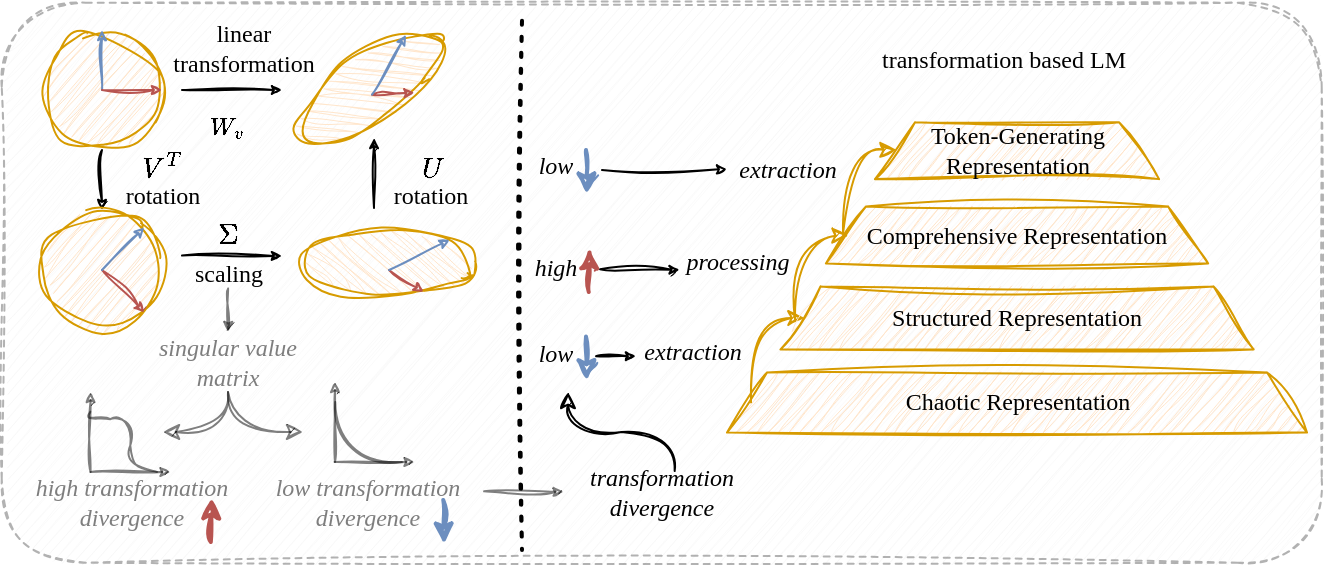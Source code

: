 <mxfile version="26.0.11">
  <diagram name="第 1 页" id="VQn5W2BCL7Dk8HYHTB_C">
    <mxGraphModel dx="989" dy="509" grid="1" gridSize="10" guides="1" tooltips="1" connect="1" arrows="1" fold="1" page="1" pageScale="1" pageWidth="827" pageHeight="1169" math="1" shadow="0">
      <root>
        <mxCell id="0" />
        <mxCell id="1" parent="0" />
        <mxCell id="EwavbAmppTAJQLpBQFOo-32" value="" style="rounded=1;whiteSpace=wrap;html=1;dashed=1;fillColor=#f5f5f5;fontColor=#333333;strokeColor=#666666;sketch=1;curveFitting=1;jiggle=2;textOpacity=50;opacity=50;" vertex="1" parent="1">
          <mxGeometry x="59.86" y="206.36" width="660" height="280" as="geometry" />
        </mxCell>
        <mxCell id="j3C7fKV0iampDi246UAi-41" style="rounded=0;orthogonalLoop=1;jettySize=auto;html=1;endSize=3;strokeColor=#000000;sketch=1;curveFitting=1;jiggle=2;" parent="1" edge="1">
          <mxGeometry relative="1" as="geometry">
            <mxPoint x="200" y="250" as="targetPoint" />
            <mxPoint x="150" y="250" as="sourcePoint" />
          </mxGeometry>
        </mxCell>
        <mxCell id="j3C7fKV0iampDi246UAi-43" style="rounded=0;orthogonalLoop=1;jettySize=auto;html=1;endSize=3;strokeColor=#000000;fontColor=#000000;sketch=1;curveFitting=1;jiggle=2;" parent="1" edge="1">
          <mxGeometry relative="1" as="geometry">
            <mxPoint x="110" y="280" as="sourcePoint" />
            <mxPoint x="110" y="310" as="targetPoint" />
          </mxGeometry>
        </mxCell>
        <mxCell id="j3C7fKV0iampDi246UAi-6" value="" style="ellipse;whiteSpace=wrap;html=1;aspect=fixed;fillColor=#ffe6cc;strokeColor=#d79b00;shadow=0;sketch=1;curveFitting=1;jiggle=2;" parent="1" vertex="1">
          <mxGeometry x="80" y="220" width="60" height="60" as="geometry" />
        </mxCell>
        <mxCell id="j3C7fKV0iampDi246UAi-12" value="" style="group;sketch=1;curveFitting=1;jiggle=2;" parent="1" vertex="1" connectable="0">
          <mxGeometry x="110" y="220" width="30" height="30" as="geometry" />
        </mxCell>
        <mxCell id="j3C7fKV0iampDi246UAi-10" value="" style="endArrow=classic;html=1;rounded=0;endSize=3;strokeColor=#6c8ebf;fillColor=#dae8fc;sketch=1;curveFitting=1;jiggle=2;" parent="j3C7fKV0iampDi246UAi-12" edge="1">
          <mxGeometry width="50" height="50" relative="1" as="geometry">
            <mxPoint y="30" as="sourcePoint" />
            <mxPoint as="targetPoint" />
          </mxGeometry>
        </mxCell>
        <mxCell id="j3C7fKV0iampDi246UAi-11" value="" style="endArrow=classic;html=1;rounded=1;startSize=6;endSize=3;strokeColor=#b85450;curved=0;fillColor=#f8cecc;sketch=1;curveFitting=1;jiggle=2;" parent="1" edge="1">
          <mxGeometry width="50" height="50" relative="1" as="geometry">
            <mxPoint x="110" y="250" as="sourcePoint" />
            <mxPoint x="140" y="250" as="targetPoint" />
          </mxGeometry>
        </mxCell>
        <mxCell id="j3C7fKV0iampDi246UAi-40" value="" style="group;fillColor=none;sketch=1;curveFitting=1;jiggle=2;" parent="1" vertex="1" connectable="0">
          <mxGeometry x="210.0" y="320" width="86.56" height="33.28" as="geometry" />
        </mxCell>
        <mxCell id="j3C7fKV0iampDi246UAi-7" value="" style="ellipse;whiteSpace=wrap;html=1;rotation=90;fillColor=#ffe6cc;strokeColor=#d79b00;sketch=1;curveFitting=1;jiggle=2;" parent="j3C7fKV0iampDi246UAi-40" vertex="1">
          <mxGeometry x="26.64" y="-26.64" width="33.28" height="86.56" as="geometry" />
        </mxCell>
        <mxCell id="j3C7fKV0iampDi246UAi-25" value="" style="endArrow=classic;html=1;rounded=0;startSize=6;endSize=3;strokeColor=#b85450;entryX=0.931;entryY=0.297;entryDx=0;entryDy=0;entryPerimeter=0;fillColor=#f8cecc;sketch=1;curveFitting=1;jiggle=2;" parent="j3C7fKV0iampDi246UAi-40" target="j3C7fKV0iampDi246UAi-7" edge="1">
          <mxGeometry width="50" height="50" relative="1" as="geometry">
            <mxPoint x="43.56" y="20" as="sourcePoint" />
            <mxPoint x="51.702" y="33.442" as="targetPoint" />
          </mxGeometry>
        </mxCell>
        <mxCell id="j3C7fKV0iampDi246UAi-26" value="" style="endArrow=classic;html=1;rounded=0;endSize=3;strokeColor=#6c8ebf;entryX=0;entryY=0;entryDx=0;entryDy=0;fillColor=#dae8fc;sketch=1;curveFitting=1;jiggle=2;" parent="j3C7fKV0iampDi246UAi-40" target="j3C7fKV0iampDi246UAi-7" edge="1">
          <mxGeometry width="50" height="50" relative="1" as="geometry">
            <mxPoint x="43.56" y="20" as="sourcePoint" />
            <mxPoint x="62.56" y="4" as="targetPoint" />
          </mxGeometry>
        </mxCell>
        <mxCell id="j3C7fKV0iampDi246UAi-42" value="$$W_v$$" style="text;html=1;align=center;verticalAlign=middle;whiteSpace=wrap;rounded=0;fontFamily=Comic Sans MS;" parent="1" vertex="1">
          <mxGeometry x="160" y="257.5" width="26" height="20" as="geometry" />
        </mxCell>
        <mxCell id="j3C7fKV0iampDi246UAi-44" value="$$V^T$$" style="text;html=1;align=center;verticalAlign=middle;whiteSpace=wrap;rounded=0;fontColor=#000000;sketch=1;curveFitting=1;jiggle=2;" parent="1" vertex="1">
          <mxGeometry x="125" y="278.73" width="30" height="20" as="geometry" />
        </mxCell>
        <mxCell id="j3C7fKV0iampDi246UAi-46" style="rounded=0;orthogonalLoop=1;jettySize=auto;html=1;strokeColor=#000000;endSize=3;fontColor=#000000;sketch=1;curveFitting=1;jiggle=2;" parent="1" edge="1">
          <mxGeometry relative="1" as="geometry">
            <mxPoint x="200" y="333" as="targetPoint" />
            <mxPoint x="150" y="332.75" as="sourcePoint" />
          </mxGeometry>
        </mxCell>
        <mxCell id="j3C7fKV0iampDi246UAi-47" value="$$\Sigma$$" style="text;html=1;align=center;verticalAlign=middle;whiteSpace=wrap;rounded=0;fontColor=#000000;sketch=1;curveFitting=1;jiggle=2;" parent="1" vertex="1">
          <mxGeometry x="160" y="312" width="26" height="20.75" as="geometry" />
        </mxCell>
        <mxCell id="j3C7fKV0iampDi246UAi-48" style="rounded=0;orthogonalLoop=1;jettySize=auto;html=1;endArrow=none;endFill=0;startArrow=classic;startFill=1;endSize=3;strokeColor=#000000;startSize=3;fontColor=#000000;sketch=1;curveFitting=1;jiggle=2;" parent="1" edge="1">
          <mxGeometry relative="1" as="geometry">
            <mxPoint x="246.04" y="274" as="sourcePoint" />
            <mxPoint x="246" y="309" as="targetPoint" />
          </mxGeometry>
        </mxCell>
        <mxCell id="j3C7fKV0iampDi246UAi-49" value="$$U$$" style="text;html=1;align=center;verticalAlign=middle;whiteSpace=wrap;rounded=0;fontColor=#000000;sketch=1;curveFitting=1;jiggle=2;" parent="1" vertex="1">
          <mxGeometry x="264.63" y="278.73" width="20" height="20" as="geometry" />
        </mxCell>
        <mxCell id="j3C7fKV0iampDi246UAi-50" value="" style="endArrow=none;dashed=1;html=1;dashPattern=1 3;strokeWidth=2;rounded=0;sketch=1;curveFitting=1;jiggle=2;" parent="1" edge="1">
          <mxGeometry width="50" height="50" relative="1" as="geometry">
            <mxPoint x="320" y="215.38" as="sourcePoint" />
            <mxPoint x="320" y="480" as="targetPoint" />
          </mxGeometry>
        </mxCell>
        <mxCell id="j3C7fKV0iampDi246UAi-36" value="" style="ellipse;whiteSpace=wrap;html=1;rotation=55;fillColor=#ffe6cc;strokeColor=#d79b00;shadow=0;sketch=1;curveFitting=1;jiggle=2;" parent="1" vertex="1">
          <mxGeometry x="227.0" y="206.36" width="33.28" height="86.56" as="geometry" />
        </mxCell>
        <mxCell id="j3C7fKV0iampDi246UAi-37" value="" style="endArrow=classic;html=1;rounded=0;startSize=6;endSize=3;strokeColor=#b85450;entryX=0.931;entryY=0.297;entryDx=0;entryDy=0;entryPerimeter=0;fillColor=#f8cecc;sketch=1;curveFitting=1;jiggle=2;" parent="1" target="j3C7fKV0iampDi246UAi-36" edge="1">
          <mxGeometry width="50" height="50" relative="1" as="geometry">
            <mxPoint x="245.0" y="252.36" as="sourcePoint" />
            <mxPoint x="260.0" y="259.36" as="targetPoint" />
          </mxGeometry>
        </mxCell>
        <mxCell id="j3C7fKV0iampDi246UAi-38" value="" style="endArrow=classic;html=1;rounded=0;endSize=3;strokeColor=#6c8ebf;entryX=0;entryY=0;entryDx=0;entryDy=0;fillColor=#dae8fc;sketch=1;curveFitting=1;jiggle=2;" parent="1" target="j3C7fKV0iampDi246UAi-36" edge="1">
          <mxGeometry width="50" height="50" relative="1" as="geometry">
            <mxPoint x="245.0" y="252.36" as="sourcePoint" />
            <mxPoint x="252.0" y="228.36" as="targetPoint" />
          </mxGeometry>
        </mxCell>
        <mxCell id="j3C7fKV0iampDi246UAi-30" value="" style="group;sketch=1;curveFitting=1;jiggle=2;" parent="1" vertex="1" connectable="0">
          <mxGeometry x="80" y="310" width="60" height="60" as="geometry" />
        </mxCell>
        <mxCell id="j3C7fKV0iampDi246UAi-16" value="" style="ellipse;whiteSpace=wrap;html=1;aspect=fixed;fillColor=#ffe6cc;strokeColor=#d79b00;sketch=1;curveFitting=1;jiggle=2;" parent="j3C7fKV0iampDi246UAi-30" vertex="1">
          <mxGeometry width="60" height="60" as="geometry" />
        </mxCell>
        <mxCell id="j3C7fKV0iampDi246UAi-19" value="" style="endArrow=classic;html=1;rounded=0;startSize=6;endSize=3;strokeColor=#b85450;entryX=1;entryY=1;entryDx=0;entryDy=0;fillColor=#f8cecc;sketch=1;curveFitting=1;jiggle=2;" parent="j3C7fKV0iampDi246UAi-30" target="j3C7fKV0iampDi246UAi-16" edge="1">
          <mxGeometry width="50" height="50" relative="1" as="geometry">
            <mxPoint x="30" y="30" as="sourcePoint" />
            <mxPoint x="52.5" y="67.5" as="targetPoint" />
          </mxGeometry>
        </mxCell>
        <mxCell id="j3C7fKV0iampDi246UAi-18" value="" style="endArrow=classic;html=1;rounded=0;endSize=3;strokeColor=#6c8ebf;entryX=1;entryY=0;entryDx=0;entryDy=0;fillColor=#dae8fc;sketch=1;curveFitting=1;jiggle=2;" parent="j3C7fKV0iampDi246UAi-30" target="j3C7fKV0iampDi246UAi-16" edge="1">
          <mxGeometry width="50" height="50" relative="1" as="geometry">
            <mxPoint x="30" y="30" as="sourcePoint" />
            <mxPoint x="22.5" y="15" as="targetPoint" />
          </mxGeometry>
        </mxCell>
        <mxCell id="EwavbAmppTAJQLpBQFOo-5" value="linear transformation" style="text;html=1;align=center;verticalAlign=middle;whiteSpace=wrap;rounded=0;fontFamily=Comic Sans MS;" vertex="1" parent="1">
          <mxGeometry x="136.09" y="214.36" width="89.91" height="30" as="geometry" />
        </mxCell>
        <mxCell id="EwavbAmppTAJQLpBQFOo-6" value="rotation" style="text;html=1;align=center;verticalAlign=middle;whiteSpace=wrap;rounded=0;fontFamily=Comic Sans MS;" vertex="1" parent="1">
          <mxGeometry x="113.59" y="296.17" width="52.82" height="13.83" as="geometry" />
        </mxCell>
        <mxCell id="EwavbAmppTAJQLpBQFOo-127" style="edgeStyle=orthogonalEdgeStyle;rounded=0;orthogonalLoop=1;jettySize=auto;html=1;entryX=0.5;entryY=0;entryDx=0;entryDy=0;startSize=3;endSize=3;sketch=1;curveFitting=1;jiggle=2;opacity=50;" edge="1" parent="1" source="EwavbAmppTAJQLpBQFOo-8" target="EwavbAmppTAJQLpBQFOo-42">
          <mxGeometry relative="1" as="geometry" />
        </mxCell>
        <mxCell id="EwavbAmppTAJQLpBQFOo-8" value="scaling" style="text;html=1;align=center;verticalAlign=middle;whiteSpace=wrap;rounded=0;fontFamily=Comic Sans MS;" vertex="1" parent="1">
          <mxGeometry x="151.55" y="335.28" width="42.91" height="14" as="geometry" />
        </mxCell>
        <mxCell id="EwavbAmppTAJQLpBQFOo-17" style="edgeStyle=orthogonalEdgeStyle;rounded=0;orthogonalLoop=1;jettySize=auto;html=1;entryX=0;entryY=0.5;entryDx=0;entryDy=0;exitX=0;exitY=0.5;exitDx=0;exitDy=0;curved=1;sketch=1;curveFitting=1;jiggle=2;fillColor=#ffe6cc;strokeColor=#d79b00;" edge="1" parent="1">
          <mxGeometry relative="1" as="geometry">
            <mxPoint x="434.51" y="406.28" as="sourcePoint" />
            <mxPoint x="461.23" y="364.005" as="targetPoint" />
            <Array as="points">
              <mxPoint x="434.5" y="363.83" />
            </Array>
          </mxGeometry>
        </mxCell>
        <mxCell id="EwavbAmppTAJQLpBQFOo-10" value="&lt;span style=&quot;font-family: &amp;quot;Comic Sans MS&amp;quot;;&quot;&gt;Chaotic Representation&lt;/span&gt;" style="shape=trapezoid;perimeter=trapezoidPerimeter;whiteSpace=wrap;html=1;fixedSize=1;fillColor=#ffe6cc;strokeColor=#d79b00;sketch=1;curveFitting=1;jiggle=2;" vertex="1" parent="1">
          <mxGeometry x="422.51" y="391.28" width="290" height="30" as="geometry" />
        </mxCell>
        <mxCell id="EwavbAmppTAJQLpBQFOo-11" value="&lt;span style=&quot;font-family: &amp;quot;Comic Sans MS&amp;quot;;&quot;&gt;Structured Representation&lt;/span&gt;" style="shape=trapezoid;perimeter=trapezoidPerimeter;whiteSpace=wrap;html=1;fixedSize=1;fillColor=#ffe6cc;strokeColor=#d79b00;sketch=1;curveFitting=1;jiggle=2;" vertex="1" parent="1">
          <mxGeometry x="449.23" y="348.28" width="236.57" height="31.45" as="geometry" />
        </mxCell>
        <mxCell id="EwavbAmppTAJQLpBQFOo-12" value="&lt;span style=&quot;font-family: &amp;quot;Comic Sans MS&amp;quot;;&quot;&gt;Comprehensive Representation&lt;/span&gt;" style="shape=trapezoid;perimeter=trapezoidPerimeter;whiteSpace=wrap;html=1;fixedSize=1;fillColor=#ffe6cc;strokeColor=#d79b00;sketch=1;curveFitting=1;jiggle=2;" vertex="1" parent="1">
          <mxGeometry x="471.97" y="308.28" width="191.1" height="28.45" as="geometry" />
        </mxCell>
        <mxCell id="EwavbAmppTAJQLpBQFOo-15" value="&lt;span style=&quot;font-family: &amp;quot;Comic Sans MS&amp;quot;;&quot;&gt;Token-Generating Representation&lt;/span&gt;" style="shape=trapezoid;perimeter=trapezoidPerimeter;whiteSpace=wrap;html=1;fixedSize=1;fillColor=#ffe6cc;strokeColor=#d79b00;sketch=1;curveFitting=1;jiggle=2;" vertex="1" parent="1">
          <mxGeometry x="496.5" y="266.11" width="142.04" height="28.45" as="geometry" />
        </mxCell>
        <mxCell id="EwavbAmppTAJQLpBQFOo-18" style="edgeStyle=orthogonalEdgeStyle;rounded=0;orthogonalLoop=1;jettySize=auto;html=1;entryX=0;entryY=0.5;entryDx=0;entryDy=0;exitX=0;exitY=0.5;exitDx=0;exitDy=0;curved=1;sketch=1;curveFitting=1;jiggle=2;fillColor=#ffe6cc;strokeColor=#d79b00;" edge="1" parent="1">
          <mxGeometry relative="1" as="geometry">
            <mxPoint x="456.51" y="365.1" as="sourcePoint" />
            <mxPoint x="483.23" y="322.825" as="targetPoint" />
            <Array as="points">
              <mxPoint x="456.5" y="322.65" />
            </Array>
          </mxGeometry>
        </mxCell>
        <mxCell id="EwavbAmppTAJQLpBQFOo-19" style="edgeStyle=orthogonalEdgeStyle;rounded=0;orthogonalLoop=1;jettySize=auto;html=1;entryX=0;entryY=0.5;entryDx=0;entryDy=0;curved=1;sketch=1;curveFitting=1;jiggle=2;fillColor=#ffe6cc;strokeColor=#d79b00;" edge="1" parent="1">
          <mxGeometry relative="1" as="geometry">
            <mxPoint x="480.5" y="321.83" as="sourcePoint" />
            <mxPoint x="507.23" y="279.875" as="targetPoint" />
            <Array as="points">
              <mxPoint x="480.5" y="279.7" />
            </Array>
          </mxGeometry>
        </mxCell>
        <mxCell id="EwavbAmppTAJQLpBQFOo-20" value="extraction" style="text;html=1;align=center;verticalAlign=middle;whiteSpace=wrap;rounded=0;fontStyle=2;fontFamily=Comic Sans MS;" vertex="1" parent="1">
          <mxGeometry x="377" y="371.28" width="57" height="20" as="geometry" />
        </mxCell>
        <mxCell id="EwavbAmppTAJQLpBQFOo-21" value="processing" style="text;html=1;align=center;verticalAlign=middle;whiteSpace=wrap;rounded=0;fontColor=#000000;fontStyle=2;fontFamily=Comic Sans MS;" vertex="1" parent="1">
          <mxGeometry x="396.33" y="328" width="64.17" height="16.33" as="geometry" />
        </mxCell>
        <mxCell id="EwavbAmppTAJQLpBQFOo-22" value="extraction" style="text;html=1;align=center;verticalAlign=middle;whiteSpace=wrap;rounded=0;fontStyle=2;fontFamily=Comic Sans MS;" vertex="1" parent="1">
          <mxGeometry x="420" y="279.83" width="66" height="20" as="geometry" />
        </mxCell>
        <mxCell id="EwavbAmppTAJQLpBQFOo-25" value="transformation divergence" style="text;html=1;align=center;verticalAlign=middle;whiteSpace=wrap;rounded=0;fontStyle=2;fontFamily=Comic Sans MS;" vertex="1" parent="1">
          <mxGeometry x="344.86" y="436" width="90" height="30" as="geometry" />
        </mxCell>
        <mxCell id="EwavbAmppTAJQLpBQFOo-27" value="high" style="text;html=1;align=center;verticalAlign=middle;whiteSpace=wrap;rounded=0;fontStyle=2;fontFamily=Comic Sans MS;" vertex="1" parent="1">
          <mxGeometry x="322.39" y="329.28" width="30" height="20" as="geometry" />
        </mxCell>
        <mxCell id="EwavbAmppTAJQLpBQFOo-35" value="rotation" style="text;html=1;align=center;verticalAlign=middle;whiteSpace=wrap;rounded=0;fontFamily=Comic Sans MS;" vertex="1" parent="1">
          <mxGeometry x="248.22" y="294.91" width="52.82" height="16.35" as="geometry" />
        </mxCell>
        <mxCell id="EwavbAmppTAJQLpBQFOo-37" style="rounded=0;orthogonalLoop=1;jettySize=auto;html=1;endSize=3;strokeColor=#000000;sketch=1;curveFitting=1;jiggle=2;" edge="1" parent="1">
          <mxGeometry relative="1" as="geometry">
            <mxPoint x="377" y="383.11" as="targetPoint" />
            <mxPoint x="357" y="383.11" as="sourcePoint" />
          </mxGeometry>
        </mxCell>
        <mxCell id="EwavbAmppTAJQLpBQFOo-38" style="rounded=0;orthogonalLoop=1;jettySize=auto;html=1;endSize=3;strokeColor=#000000;sketch=1;curveFitting=1;jiggle=2;entryX=0;entryY=0.75;entryDx=0;entryDy=0;" edge="1" parent="1">
          <mxGeometry relative="1" as="geometry">
            <mxPoint x="398.81" y="339.908" as="targetPoint" />
            <mxPoint x="359" y="339.66" as="sourcePoint" />
          </mxGeometry>
        </mxCell>
        <mxCell id="EwavbAmppTAJQLpBQFOo-39" style="rounded=0;orthogonalLoop=1;jettySize=auto;html=1;endSize=3;strokeColor=#000000;sketch=1;curveFitting=1;jiggle=2;" edge="1" parent="1">
          <mxGeometry relative="1" as="geometry">
            <mxPoint x="422.51" y="289.66" as="targetPoint" />
            <mxPoint x="360" y="290" as="sourcePoint" />
          </mxGeometry>
        </mxCell>
        <mxCell id="EwavbAmppTAJQLpBQFOo-121" style="edgeStyle=orthogonalEdgeStyle;rounded=0;orthogonalLoop=1;jettySize=auto;html=1;curved=1;sketch=1;curveFitting=1;jiggle=2;opacity=50;" edge="1" parent="1" source="EwavbAmppTAJQLpBQFOo-42">
          <mxGeometry relative="1" as="geometry">
            <mxPoint x="140" y="421" as="targetPoint" />
          </mxGeometry>
        </mxCell>
        <mxCell id="EwavbAmppTAJQLpBQFOo-42" value="singular value matrix" style="text;html=1;align=center;verticalAlign=middle;whiteSpace=wrap;rounded=0;fontStyle=2;fontFamily=Comic Sans MS;opacity=50;textOpacity=50;" vertex="1" parent="1">
          <mxGeometry x="131.03" y="371" width="83.96" height="30" as="geometry" />
        </mxCell>
        <mxCell id="EwavbAmppTAJQLpBQFOo-46" value="transformation based LM" style="text;html=1;align=center;verticalAlign=middle;whiteSpace=wrap;rounded=0;fontFamily=Comic Sans MS;" vertex="1" parent="1">
          <mxGeometry x="471.97" y="220" width="178.03" height="30" as="geometry" />
        </mxCell>
        <mxCell id="EwavbAmppTAJQLpBQFOo-67" value="low transformation divergence" style="text;html=1;align=center;verticalAlign=middle;whiteSpace=wrap;rounded=0;fontStyle=2;fontFamily=Comic Sans MS;opacity=50;textOpacity=50;" vertex="1" parent="1">
          <mxGeometry x="178.5" y="441" width="130.28" height="30" as="geometry" />
        </mxCell>
        <mxCell id="EwavbAmppTAJQLpBQFOo-68" value="high transformation divergence" style="text;html=1;align=center;verticalAlign=middle;whiteSpace=wrap;rounded=0;fontStyle=2;fontFamily=Comic Sans MS;opacity=50;textOpacity=50;" vertex="1" parent="1">
          <mxGeometry x="59.86" y="441" width="130.28" height="30" as="geometry" />
        </mxCell>
        <mxCell id="EwavbAmppTAJQLpBQFOo-122" style="edgeStyle=orthogonalEdgeStyle;rounded=0;orthogonalLoop=1;jettySize=auto;html=1;curved=1;sketch=1;curveFitting=1;jiggle=2;exitX=0.5;exitY=1;exitDx=0;exitDy=0;opacity=50;" edge="1" parent="1" source="EwavbAmppTAJQLpBQFOo-42">
          <mxGeometry relative="1" as="geometry">
            <mxPoint x="210" y="421" as="targetPoint" />
            <mxPoint x="210" y="421" as="sourcePoint" />
          </mxGeometry>
        </mxCell>
        <mxCell id="EwavbAmppTAJQLpBQFOo-125" value="" style="group;textOpacity=80;opacity=80;" vertex="1" connectable="0" parent="1">
          <mxGeometry x="226.28" y="396" width="40.0" height="40" as="geometry" />
        </mxCell>
        <mxCell id="EwavbAmppTAJQLpBQFOo-49" value="" style="endArrow=classic;html=1;rounded=0;endSize=3;sketch=1;curveFitting=1;jiggle=2;opacity=50;" edge="1" parent="EwavbAmppTAJQLpBQFOo-125">
          <mxGeometry width="50" height="50" relative="1" as="geometry">
            <mxPoint x="0.185" y="40" as="sourcePoint" />
            <mxPoint x="0.185" as="targetPoint" />
          </mxGeometry>
        </mxCell>
        <mxCell id="EwavbAmppTAJQLpBQFOo-96" value="" style="endArrow=classic;html=1;rounded=0;endSize=3;sketch=1;curveFitting=1;jiggle=2;opacity=50;" edge="1" parent="EwavbAmppTAJQLpBQFOo-125">
          <mxGeometry width="50" height="50" relative="1" as="geometry">
            <mxPoint y="40" as="sourcePoint" />
            <mxPoint x="40.0" y="40" as="targetPoint" />
          </mxGeometry>
        </mxCell>
        <mxCell id="EwavbAmppTAJQLpBQFOo-102" value="" style="endArrow=none;html=1;rounded=0;edgeStyle=orthogonalEdgeStyle;curved=1;sketch=1;curveFitting=1;jiggle=2;opacity=50;" edge="1" parent="EwavbAmppTAJQLpBQFOo-125">
          <mxGeometry width="50" height="50" relative="1" as="geometry">
            <mxPoint x="33.67" y="40" as="sourcePoint" />
            <mxPoint x="0.337" y="10" as="targetPoint" />
          </mxGeometry>
        </mxCell>
        <mxCell id="EwavbAmppTAJQLpBQFOo-126" value="" style="group" vertex="1" connectable="0" parent="1">
          <mxGeometry x="104.17" y="401" width="40.09" height="40.28" as="geometry" />
        </mxCell>
        <mxCell id="EwavbAmppTAJQLpBQFOo-74" value="" style="endArrow=classic;html=1;rounded=0;endSize=3;sketch=1;curveFitting=1;jiggle=2;opacity=50;" edge="1" parent="EwavbAmppTAJQLpBQFOo-126">
          <mxGeometry width="50" height="50" relative="1" as="geometry">
            <mxPoint x="0.115" y="40" as="sourcePoint" />
            <mxPoint x="0.115" as="targetPoint" />
          </mxGeometry>
        </mxCell>
        <mxCell id="EwavbAmppTAJQLpBQFOo-94" value="" style="endArrow=none;html=1;rounded=0;edgeStyle=orthogonalEdgeStyle;curved=1;sketch=1;curveFitting=1;jiggle=2;opacity=50;" edge="1" parent="EwavbAmppTAJQLpBQFOo-126">
          <mxGeometry width="50" height="50" relative="1" as="geometry">
            <mxPoint x="33.333" y="39.947" as="sourcePoint" />
            <mxPoint y="9.947" as="targetPoint" />
            <Array as="points">
              <mxPoint x="20" y="40.28" />
              <mxPoint x="20" y="13.613" />
              <mxPoint y="13.613" />
            </Array>
          </mxGeometry>
        </mxCell>
        <mxCell id="EwavbAmppTAJQLpBQFOo-106" value="" style="endArrow=classic;html=1;rounded=0;endSize=3;sketch=1;curveFitting=1;jiggle=2;opacity=50;" edge="1" parent="EwavbAmppTAJQLpBQFOo-126">
          <mxGeometry width="50" height="50" relative="1" as="geometry">
            <mxPoint x="0.09" y="40" as="sourcePoint" />
            <mxPoint x="40.09" y="40" as="targetPoint" />
          </mxGeometry>
        </mxCell>
        <mxCell id="EwavbAmppTAJQLpBQFOo-135" value="" style="endArrow=classic;html=1;rounded=0;fillColor=#dae8fc;strokeColor=#6c8ebf;sketch=1;curveFitting=1;jiggle=2;strokeWidth=2;startSize=4;endSize=6;" edge="1" parent="1">
          <mxGeometry width="50" height="50" relative="1" as="geometry">
            <mxPoint x="280.63" y="455" as="sourcePoint" />
            <mxPoint x="281.02" y="477" as="targetPoint" />
          </mxGeometry>
        </mxCell>
        <mxCell id="EwavbAmppTAJQLpBQFOo-138" value="" style="endArrow=classic;html=1;rounded=0;fillColor=#f8cecc;strokeColor=#b85450;sketch=1;curveFitting=1;jiggle=2;strokeWidth=2;" edge="1" parent="1">
          <mxGeometry width="50" height="50" relative="1" as="geometry">
            <mxPoint x="164.41" y="476" as="sourcePoint" />
            <mxPoint x="164.8" y="454" as="targetPoint" />
          </mxGeometry>
        </mxCell>
        <mxCell id="EwavbAmppTAJQLpBQFOo-140" value="" style="group" vertex="1" connectable="0" parent="1">
          <mxGeometry x="326.61" y="280" width="25.78" height="22" as="geometry" />
        </mxCell>
        <mxCell id="EwavbAmppTAJQLpBQFOo-26" value="low" style="text;html=1;align=center;verticalAlign=middle;whiteSpace=wrap;rounded=0;fontStyle=2;fontFamily=Comic Sans MS;" vertex="1" parent="EwavbAmppTAJQLpBQFOo-140">
          <mxGeometry y="0.5" width="20" height="15.64" as="geometry" />
        </mxCell>
        <mxCell id="EwavbAmppTAJQLpBQFOo-139" value="" style="endArrow=classic;html=1;rounded=0;fillColor=#dae8fc;strokeColor=#6c8ebf;sketch=1;curveFitting=1;jiggle=2;strokeWidth=2;startSize=4;endSize=6;" edge="1" parent="EwavbAmppTAJQLpBQFOo-140">
          <mxGeometry width="50" height="50" relative="1" as="geometry">
            <mxPoint x="25.39" as="sourcePoint" />
            <mxPoint x="25.78" y="22" as="targetPoint" />
          </mxGeometry>
        </mxCell>
        <mxCell id="EwavbAmppTAJQLpBQFOo-141" value="" style="endArrow=classic;html=1;rounded=0;fillColor=#f8cecc;strokeColor=#b85450;sketch=1;curveFitting=1;jiggle=2;strokeWidth=2;" edge="1" parent="1">
          <mxGeometry width="50" height="50" relative="1" as="geometry">
            <mxPoint x="353.39" y="351" as="sourcePoint" />
            <mxPoint x="353.78" y="329" as="targetPoint" />
          </mxGeometry>
        </mxCell>
        <mxCell id="EwavbAmppTAJQLpBQFOo-142" value="" style="group" vertex="1" connectable="0" parent="1">
          <mxGeometry x="326.61" y="373.28" width="25.78" height="22" as="geometry" />
        </mxCell>
        <mxCell id="EwavbAmppTAJQLpBQFOo-143" value="low" style="text;html=1;align=center;verticalAlign=middle;whiteSpace=wrap;rounded=0;fontStyle=2;fontFamily=Comic Sans MS;" vertex="1" parent="EwavbAmppTAJQLpBQFOo-142">
          <mxGeometry y="0.5" width="20" height="15.64" as="geometry" />
        </mxCell>
        <mxCell id="EwavbAmppTAJQLpBQFOo-144" value="" style="endArrow=classic;html=1;rounded=0;fillColor=#dae8fc;strokeColor=#6c8ebf;sketch=1;curveFitting=1;jiggle=2;strokeWidth=2;startSize=4;endSize=6;" edge="1" parent="EwavbAmppTAJQLpBQFOo-142">
          <mxGeometry width="50" height="50" relative="1" as="geometry">
            <mxPoint x="25.39" as="sourcePoint" />
            <mxPoint x="25.78" y="22" as="targetPoint" />
          </mxGeometry>
        </mxCell>
        <mxCell id="EwavbAmppTAJQLpBQFOo-145" style="rounded=0;orthogonalLoop=1;jettySize=auto;html=1;endSize=3;strokeColor=#000000;sketch=1;curveFitting=1;jiggle=2;entryX=0;entryY=0.75;entryDx=0;entryDy=0;opacity=50;" edge="1" parent="1">
          <mxGeometry relative="1" as="geometry">
            <mxPoint x="340.85" y="450.908" as="targetPoint" />
            <mxPoint x="301.04" y="450.66" as="sourcePoint" />
          </mxGeometry>
        </mxCell>
        <mxCell id="EwavbAmppTAJQLpBQFOo-151" style="edgeStyle=orthogonalEdgeStyle;rounded=0;orthogonalLoop=1;jettySize=auto;html=1;sketch=1;curveFitting=1;jiggle=2;curved=1;" edge="1" parent="1">
          <mxGeometry relative="1" as="geometry">
            <mxPoint x="396.33" y="440.5" as="sourcePoint" />
            <mxPoint x="343.02" y="401" as="targetPoint" />
            <Array as="points">
              <mxPoint x="396.02" y="421" />
              <mxPoint x="343.02" y="421" />
            </Array>
          </mxGeometry>
        </mxCell>
      </root>
    </mxGraphModel>
  </diagram>
</mxfile>
